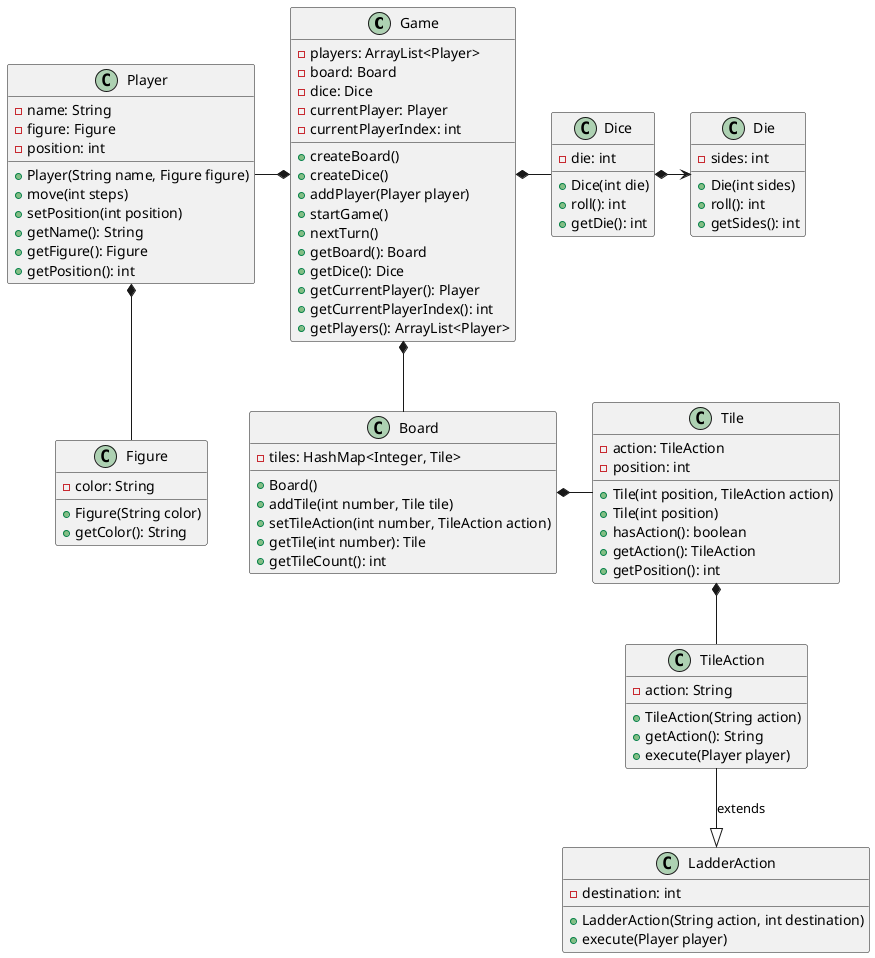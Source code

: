 @startuml

class Game {
    -players: ArrayList<Player>
    -board: Board
    -dice: Dice
    -currentPlayer: Player
    -currentPlayerIndex: int
    +createBoard()
    +createDice()
    +addPlayer(Player player)
    +startGame()
    +nextTurn()
    +getBoard(): Board
    +getDice(): Dice
    +getCurrentPlayer(): Player
    +getCurrentPlayerIndex(): int
    +getPlayers(): ArrayList<Player>
}

class Player {
    -name: String
    -figure: Figure
    -position: int
    +Player(String name, Figure figure)
    +move(int steps)
    +setPosition(int position)
    +getName(): String
    +getFigure(): Figure
    +getPosition(): int
}

class Figure {
    -color: String
    +Figure(String color)
    +getColor(): String
}

class Board {
    -tiles: HashMap<Integer, Tile>
    +Board()
    +addTile(int number, Tile tile)
    +setTileAction(int number, TileAction action)
    +getTile(int number): Tile
    +getTileCount(): int
}

class Dice {
    -die: int
    +Dice(int die)
    +roll(): int
    +getDie(): int
}

class Die {
    -sides: int
    +Die(int sides)
    +roll(): int
    +getSides(): int
}

class Tile {
    -action: TileAction
    -position: int
    +Tile(int position, TileAction action)
    +Tile(int position)
    +hasAction(): boolean
    +getAction(): TileAction
    +getPosition(): int
}

class TileAction {
    -action: String
    +TileAction(String action)
    +getAction(): String
    +execute(Player player)
}

class LadderAction {
    -destination: int
    +LadderAction(String action, int destination)
    +execute(Player player)
}

Game *-left- Player
Game *-down- Board
Game *-right- Dice
Dice *-right-> Die
Player *-- Figure
Board *-right- Tile
Tile *-- TileAction
TileAction --|> LadderAction: extends

@enduml